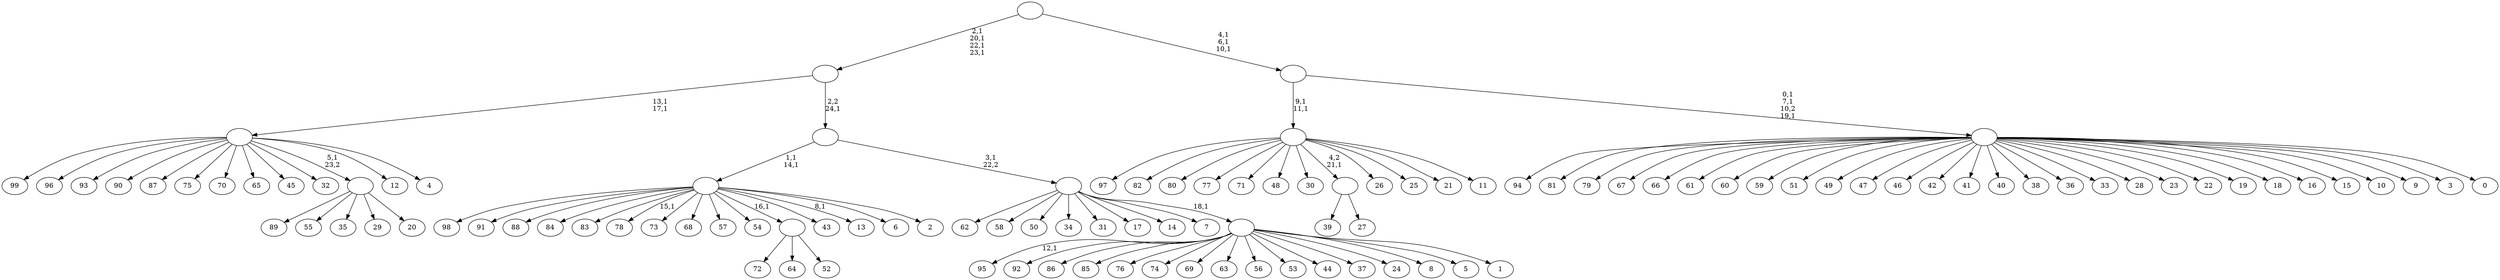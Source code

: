 digraph T {
	125 [label="99"]
	124 [label="98"]
	123 [label="97"]
	122 [label="96"]
	121 [label="95"]
	119 [label="94"]
	118 [label="93"]
	117 [label="92"]
	116 [label="91"]
	115 [label="90"]
	114 [label="89"]
	113 [label="88"]
	112 [label="87"]
	111 [label="86"]
	110 [label="85"]
	109 [label="84"]
	108 [label="83"]
	107 [label="82"]
	106 [label="81"]
	105 [label="80"]
	104 [label="79"]
	103 [label="78"]
	101 [label="77"]
	100 [label="76"]
	99 [label="75"]
	98 [label="74"]
	97 [label="73"]
	96 [label="72"]
	95 [label="71"]
	94 [label="70"]
	93 [label="69"]
	92 [label="68"]
	91 [label="67"]
	90 [label="66"]
	89 [label="65"]
	88 [label="64"]
	87 [label="63"]
	86 [label="62"]
	85 [label="61"]
	84 [label="60"]
	83 [label="59"]
	82 [label="58"]
	81 [label="57"]
	80 [label="56"]
	79 [label="55"]
	78 [label="54"]
	77 [label="53"]
	76 [label="52"]
	75 [label=""]
	74 [label="51"]
	73 [label="50"]
	72 [label="49"]
	71 [label="48"]
	70 [label="47"]
	69 [label="46"]
	68 [label="45"]
	67 [label="44"]
	66 [label="43"]
	65 [label="42"]
	64 [label="41"]
	63 [label="40"]
	62 [label="39"]
	61 [label="38"]
	60 [label="37"]
	59 [label="36"]
	58 [label="35"]
	57 [label="34"]
	56 [label="33"]
	55 [label="32"]
	54 [label="31"]
	53 [label="30"]
	52 [label="29"]
	51 [label="28"]
	50 [label="27"]
	49 [label=""]
	48 [label="26"]
	47 [label="25"]
	46 [label="24"]
	45 [label="23"]
	44 [label="22"]
	43 [label="21"]
	42 [label="20"]
	41 [label=""]
	40 [label="19"]
	39 [label="18"]
	38 [label="17"]
	37 [label="16"]
	36 [label="15"]
	35 [label="14"]
	34 [label="13"]
	32 [label="12"]
	31 [label="11"]
	30 [label=""]
	28 [label="10"]
	27 [label="9"]
	26 [label="8"]
	25 [label="7"]
	24 [label="6"]
	23 [label="5"]
	22 [label="4"]
	21 [label=""]
	19 [label="3"]
	18 [label="2"]
	17 [label=""]
	15 [label="1"]
	14 [label=""]
	13 [label=""]
	12 [label=""]
	11 [label=""]
	7 [label="0"]
	6 [label=""]
	3 [label=""]
	0 [label=""]
	75 -> 96 [label=""]
	75 -> 88 [label=""]
	75 -> 76 [label=""]
	49 -> 62 [label=""]
	49 -> 50 [label=""]
	41 -> 114 [label=""]
	41 -> 79 [label=""]
	41 -> 58 [label=""]
	41 -> 52 [label=""]
	41 -> 42 [label=""]
	30 -> 123 [label=""]
	30 -> 107 [label=""]
	30 -> 105 [label=""]
	30 -> 101 [label=""]
	30 -> 95 [label=""]
	30 -> 71 [label=""]
	30 -> 53 [label=""]
	30 -> 49 [label="4,2\n21,1"]
	30 -> 48 [label=""]
	30 -> 47 [label=""]
	30 -> 43 [label=""]
	30 -> 31 [label=""]
	21 -> 125 [label=""]
	21 -> 122 [label=""]
	21 -> 118 [label=""]
	21 -> 115 [label=""]
	21 -> 112 [label=""]
	21 -> 99 [label=""]
	21 -> 94 [label=""]
	21 -> 89 [label=""]
	21 -> 68 [label=""]
	21 -> 55 [label=""]
	21 -> 41 [label="5,1\n23,2"]
	21 -> 32 [label=""]
	21 -> 22 [label=""]
	17 -> 34 [label="8,1"]
	17 -> 103 [label="15,1"]
	17 -> 124 [label=""]
	17 -> 116 [label=""]
	17 -> 113 [label=""]
	17 -> 109 [label=""]
	17 -> 108 [label=""]
	17 -> 97 [label=""]
	17 -> 92 [label=""]
	17 -> 81 [label=""]
	17 -> 78 [label=""]
	17 -> 75 [label="16,1"]
	17 -> 66 [label=""]
	17 -> 24 [label=""]
	17 -> 18 [label=""]
	14 -> 121 [label="12,1"]
	14 -> 117 [label=""]
	14 -> 111 [label=""]
	14 -> 110 [label=""]
	14 -> 100 [label=""]
	14 -> 98 [label=""]
	14 -> 93 [label=""]
	14 -> 87 [label=""]
	14 -> 80 [label=""]
	14 -> 77 [label=""]
	14 -> 67 [label=""]
	14 -> 60 [label=""]
	14 -> 46 [label=""]
	14 -> 26 [label=""]
	14 -> 23 [label=""]
	14 -> 15 [label=""]
	13 -> 86 [label=""]
	13 -> 82 [label=""]
	13 -> 73 [label=""]
	13 -> 57 [label=""]
	13 -> 54 [label=""]
	13 -> 38 [label=""]
	13 -> 35 [label=""]
	13 -> 25 [label=""]
	13 -> 14 [label="18,1"]
	12 -> 17 [label="1,1\n14,1"]
	12 -> 13 [label="3,1\n22,2"]
	11 -> 21 [label="13,1\n17,1"]
	11 -> 12 [label="2,2\n24,1"]
	6 -> 119 [label=""]
	6 -> 106 [label=""]
	6 -> 104 [label=""]
	6 -> 91 [label=""]
	6 -> 90 [label=""]
	6 -> 85 [label=""]
	6 -> 84 [label=""]
	6 -> 83 [label=""]
	6 -> 74 [label=""]
	6 -> 72 [label=""]
	6 -> 70 [label=""]
	6 -> 69 [label=""]
	6 -> 65 [label=""]
	6 -> 64 [label=""]
	6 -> 63 [label=""]
	6 -> 61 [label=""]
	6 -> 59 [label=""]
	6 -> 56 [label=""]
	6 -> 51 [label=""]
	6 -> 45 [label=""]
	6 -> 44 [label=""]
	6 -> 40 [label=""]
	6 -> 39 [label=""]
	6 -> 37 [label=""]
	6 -> 36 [label=""]
	6 -> 28 [label=""]
	6 -> 27 [label=""]
	6 -> 19 [label=""]
	6 -> 7 [label=""]
	3 -> 6 [label="0,1\n7,1\n10,2\n19,1"]
	3 -> 30 [label="9,1\n11,1"]
	0 -> 3 [label="4,1\n6,1\n10,1"]
	0 -> 11 [label="2,1\n20,1\n22,1\n23,1"]
}
